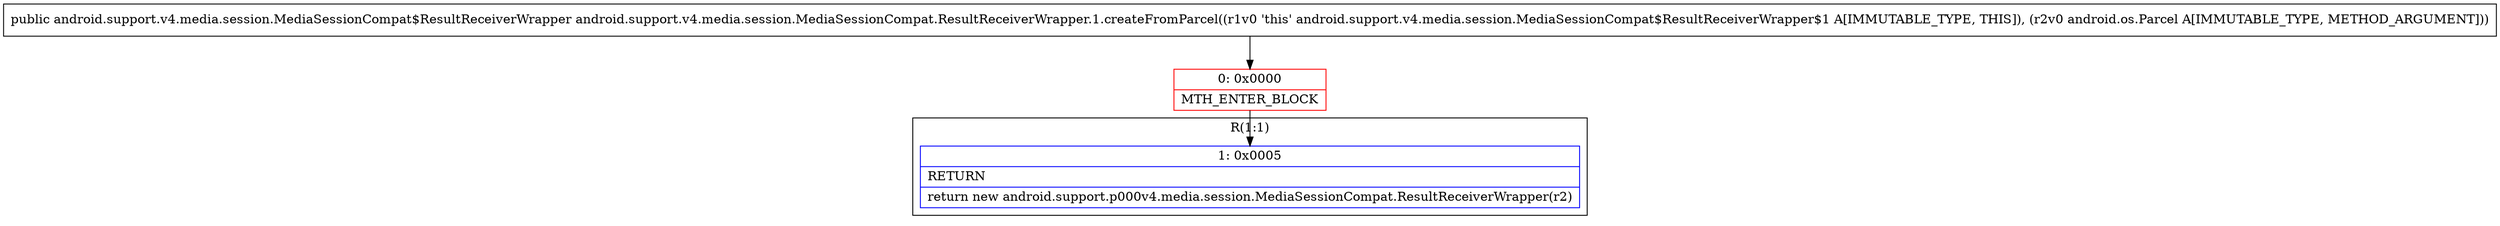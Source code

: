 digraph "CFG forandroid.support.v4.media.session.MediaSessionCompat.ResultReceiverWrapper.1.createFromParcel(Landroid\/os\/Parcel;)Landroid\/support\/v4\/media\/session\/MediaSessionCompat$ResultReceiverWrapper;" {
subgraph cluster_Region_1886966476 {
label = "R(1:1)";
node [shape=record,color=blue];
Node_1 [shape=record,label="{1\:\ 0x0005|RETURN\l|return new android.support.p000v4.media.session.MediaSessionCompat.ResultReceiverWrapper(r2)\l}"];
}
Node_0 [shape=record,color=red,label="{0\:\ 0x0000|MTH_ENTER_BLOCK\l}"];
MethodNode[shape=record,label="{public android.support.v4.media.session.MediaSessionCompat$ResultReceiverWrapper android.support.v4.media.session.MediaSessionCompat.ResultReceiverWrapper.1.createFromParcel((r1v0 'this' android.support.v4.media.session.MediaSessionCompat$ResultReceiverWrapper$1 A[IMMUTABLE_TYPE, THIS]), (r2v0 android.os.Parcel A[IMMUTABLE_TYPE, METHOD_ARGUMENT])) }"];
MethodNode -> Node_0;
Node_0 -> Node_1;
}

